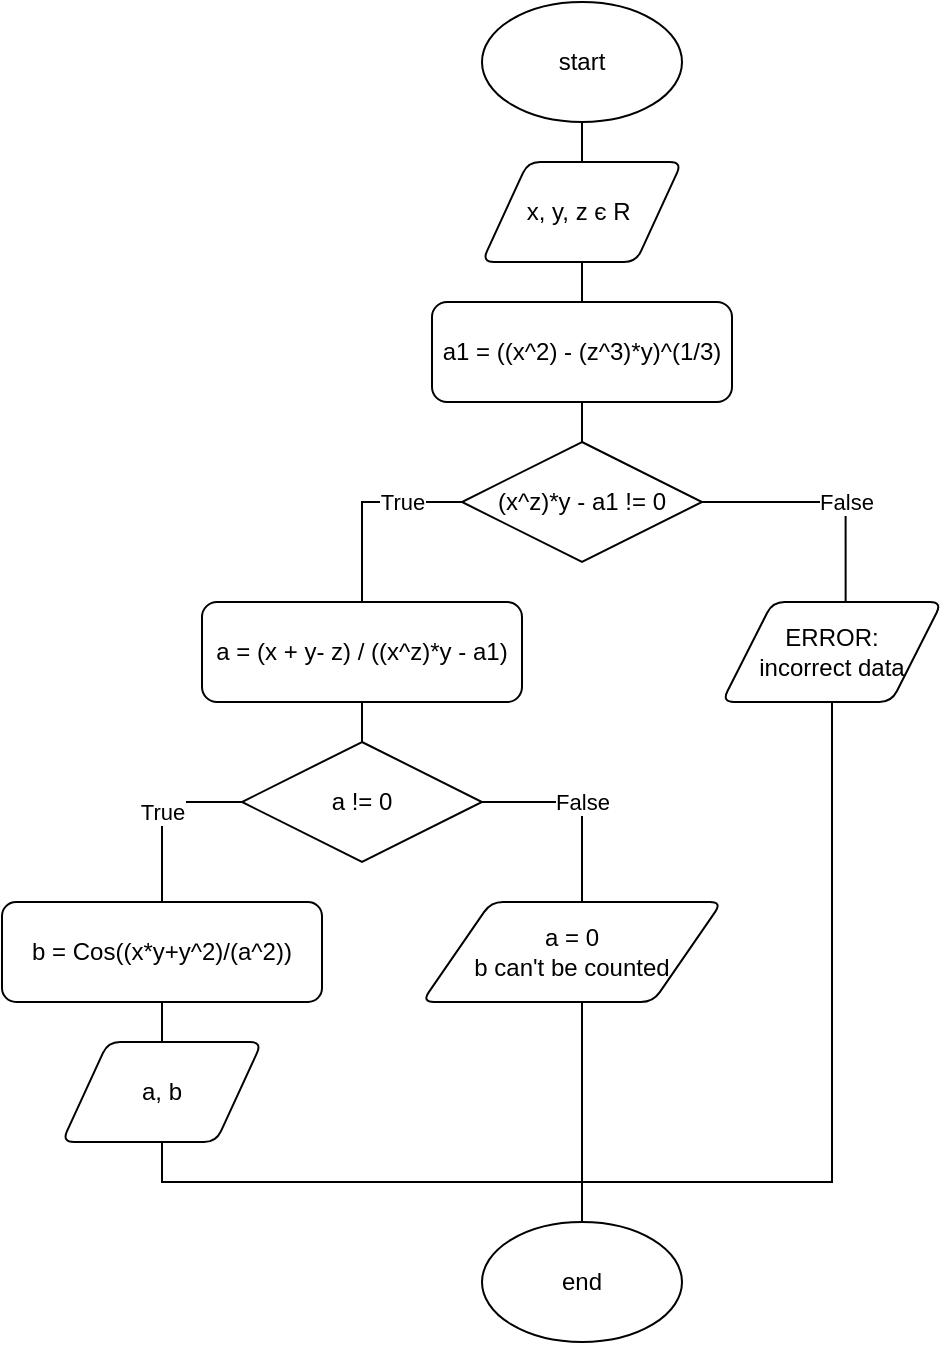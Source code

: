 <mxfile version="15.4.0" type="device" pages="2"><diagram id="tRPR6_1iuFt1HCU2XzXP" name="Task_1"><mxGraphModel dx="865" dy="506" grid="1" gridSize="10" guides="1" tooltips="1" connect="1" arrows="1" fold="1" page="1" pageScale="1" pageWidth="827" pageHeight="1169" math="0" shadow="0"><root><mxCell id="0"/><mxCell id="1" parent="0"/><mxCell id="TVUQ8BlrBVbhfhzsx-xM-4" value="" style="edgeStyle=orthogonalEdgeStyle;rounded=0;orthogonalLoop=1;jettySize=auto;html=1;endArrow=none;endFill=0;" edge="1" parent="1" source="TVUQ8BlrBVbhfhzsx-xM-2"><mxGeometry relative="1" as="geometry"><mxPoint x="390" y="160" as="targetPoint"/></mxGeometry></mxCell><mxCell id="TVUQ8BlrBVbhfhzsx-xM-2" value="start" style="strokeWidth=1;html=1;shape=mxgraph.flowchart.start_1;whiteSpace=wrap;" vertex="1" parent="1"><mxGeometry x="340" y="80" width="100" height="60" as="geometry"/></mxCell><mxCell id="TVUQ8BlrBVbhfhzsx-xM-7" value="" style="edgeStyle=orthogonalEdgeStyle;rounded=0;orthogonalLoop=1;jettySize=auto;html=1;endArrow=none;endFill=0;" edge="1" parent="1" source="TVUQ8BlrBVbhfhzsx-xM-5"><mxGeometry relative="1" as="geometry"><mxPoint x="390" y="230" as="targetPoint"/></mxGeometry></mxCell><mxCell id="TVUQ8BlrBVbhfhzsx-xM-5" value="x, y, z є R&amp;nbsp;" style="shape=parallelogram;html=1;strokeWidth=1;perimeter=parallelogramPerimeter;whiteSpace=wrap;rounded=1;arcSize=12;size=0.23;" vertex="1" parent="1"><mxGeometry x="340" y="160" width="100" height="50" as="geometry"/></mxCell><mxCell id="TVUQ8BlrBVbhfhzsx-xM-22" value="" style="edgeStyle=orthogonalEdgeStyle;rounded=0;orthogonalLoop=1;jettySize=auto;html=1;endArrow=none;endFill=0;" edge="1" parent="1" source="TVUQ8BlrBVbhfhzsx-xM-8" target="TVUQ8BlrBVbhfhzsx-xM-21"><mxGeometry relative="1" as="geometry"><Array as="points"><mxPoint x="270" y="450"/><mxPoint x="270" y="450"/></Array></mxGeometry></mxCell><mxCell id="TVUQ8BlrBVbhfhzsx-xM-8" value="a = (x + y- z) / ((x^z)*y - a1)" style="rounded=1;whiteSpace=wrap;html=1;strokeWidth=1;" vertex="1" parent="1"><mxGeometry x="200" y="380" width="160" height="50" as="geometry"/></mxCell><mxCell id="TVUQ8BlrBVbhfhzsx-xM-13" style="edgeStyle=orthogonalEdgeStyle;rounded=0;orthogonalLoop=1;jettySize=auto;html=1;entryX=0.5;entryY=0;entryDx=0;entryDy=0;endArrow=none;endFill=0;" edge="1" parent="1" source="TVUQ8BlrBVbhfhzsx-xM-10" target="TVUQ8BlrBVbhfhzsx-xM-8"><mxGeometry relative="1" as="geometry"><mxPoint x="205.0" y="390" as="targetPoint"/><Array as="points"><mxPoint x="280" y="330"/><mxPoint x="280" y="380"/></Array></mxGeometry></mxCell><mxCell id="TVUQ8BlrBVbhfhzsx-xM-14" value="True" style="edgeLabel;html=1;align=center;verticalAlign=middle;resizable=0;points=[];" vertex="1" connectable="0" parent="TVUQ8BlrBVbhfhzsx-xM-13"><mxGeometry x="-0.39" relative="1" as="geometry"><mxPoint as="offset"/></mxGeometry></mxCell><mxCell id="TVUQ8BlrBVbhfhzsx-xM-16" value="False" style="edgeStyle=orthogonalEdgeStyle;rounded=0;orthogonalLoop=1;jettySize=auto;html=1;endArrow=none;endFill=0;entryX=0.562;entryY=0.021;entryDx=0;entryDy=0;entryPerimeter=0;" edge="1" parent="1" source="TVUQ8BlrBVbhfhzsx-xM-10" target="TVUQ8BlrBVbhfhzsx-xM-15"><mxGeometry x="0.169" relative="1" as="geometry"><mxPoint x="571" y="389" as="targetPoint"/><Array as="points"><mxPoint x="522" y="330"/></Array><mxPoint as="offset"/></mxGeometry></mxCell><mxCell id="TVUQ8BlrBVbhfhzsx-xM-10" value="&lt;span&gt;(x^z)*y - a1 != 0&lt;/span&gt;" style="strokeWidth=1;html=1;shape=mxgraph.flowchart.decision;whiteSpace=wrap;" vertex="1" parent="1"><mxGeometry x="330" y="300" width="120" height="60" as="geometry"/></mxCell><mxCell id="TVUQ8BlrBVbhfhzsx-xM-33" style="edgeStyle=orthogonalEdgeStyle;rounded=0;orthogonalLoop=1;jettySize=auto;html=1;endArrow=none;endFill=0;" edge="1" parent="1" source="TVUQ8BlrBVbhfhzsx-xM-15"><mxGeometry relative="1" as="geometry"><mxPoint x="390" y="660" as="targetPoint"/><Array as="points"><mxPoint x="515" y="670"/><mxPoint x="390" y="670"/></Array></mxGeometry></mxCell><mxCell id="TVUQ8BlrBVbhfhzsx-xM-15" value="ERROR: &lt;br&gt;incorrect data" style="shape=parallelogram;html=1;strokeWidth=1;perimeter=parallelogramPerimeter;whiteSpace=wrap;rounded=1;arcSize=12;size=0.23;" vertex="1" parent="1"><mxGeometry x="460" y="380" width="110" height="50" as="geometry"/></mxCell><mxCell id="TVUQ8BlrBVbhfhzsx-xM-19" value="" style="edgeStyle=orthogonalEdgeStyle;rounded=0;orthogonalLoop=1;jettySize=auto;html=1;endArrow=none;endFill=0;" edge="1" parent="1" source="TVUQ8BlrBVbhfhzsx-xM-18" target="TVUQ8BlrBVbhfhzsx-xM-10"><mxGeometry relative="1" as="geometry"/></mxCell><mxCell id="TVUQ8BlrBVbhfhzsx-xM-18" value="a1 = ((x^2) - (z^3)*y)^(1/3)" style="rounded=1;whiteSpace=wrap;html=1;strokeWidth=1;" vertex="1" parent="1"><mxGeometry x="315" y="230" width="150" height="50" as="geometry"/></mxCell><mxCell id="TVUQ8BlrBVbhfhzsx-xM-25" value="True" style="edgeStyle=orthogonalEdgeStyle;rounded=0;orthogonalLoop=1;jettySize=auto;html=1;endArrow=none;endFill=0;" edge="1" parent="1" source="TVUQ8BlrBVbhfhzsx-xM-21" target="TVUQ8BlrBVbhfhzsx-xM-24"><mxGeometry relative="1" as="geometry"><Array as="points"><mxPoint x="180" y="480"/></Array></mxGeometry></mxCell><mxCell id="TVUQ8BlrBVbhfhzsx-xM-27" value="False" style="edgeStyle=orthogonalEdgeStyle;rounded=0;orthogonalLoop=1;jettySize=auto;html=1;endArrow=none;endFill=0;" edge="1" parent="1" source="TVUQ8BlrBVbhfhzsx-xM-21"><mxGeometry x="-0.091" relative="1" as="geometry"><mxPoint x="380" y="530" as="targetPoint"/><Array as="points"><mxPoint x="390" y="480"/><mxPoint x="390" y="530"/></Array><mxPoint as="offset"/></mxGeometry></mxCell><mxCell id="TVUQ8BlrBVbhfhzsx-xM-21" value="a != 0" style="strokeWidth=1;html=1;shape=mxgraph.flowchart.decision;whiteSpace=wrap;" vertex="1" parent="1"><mxGeometry x="220" y="450" width="120" height="60" as="geometry"/></mxCell><mxCell id="TVUQ8BlrBVbhfhzsx-xM-29" value="" style="edgeStyle=orthogonalEdgeStyle;rounded=0;orthogonalLoop=1;jettySize=auto;html=1;endArrow=none;endFill=0;" edge="1" parent="1" source="TVUQ8BlrBVbhfhzsx-xM-24" target="TVUQ8BlrBVbhfhzsx-xM-28"><mxGeometry relative="1" as="geometry"/></mxCell><mxCell id="TVUQ8BlrBVbhfhzsx-xM-24" value="b = Cos((x*y+y^2)/(a^2))" style="rounded=1;whiteSpace=wrap;html=1;absoluteArcSize=1;arcSize=14;strokeWidth=1;" vertex="1" parent="1"><mxGeometry x="100" y="530" width="160" height="50" as="geometry"/></mxCell><mxCell id="TVUQ8BlrBVbhfhzsx-xM-32" style="edgeStyle=orthogonalEdgeStyle;rounded=0;orthogonalLoop=1;jettySize=auto;html=1;entryX=0.5;entryY=0;entryDx=0;entryDy=0;entryPerimeter=0;endArrow=none;endFill=0;" edge="1" parent="1" source="TVUQ8BlrBVbhfhzsx-xM-26" target="TVUQ8BlrBVbhfhzsx-xM-30"><mxGeometry relative="1" as="geometry"><Array as="points"><mxPoint x="390" y="610"/><mxPoint x="390" y="610"/></Array></mxGeometry></mxCell><mxCell id="TVUQ8BlrBVbhfhzsx-xM-26" value="a = 0&lt;br&gt;b can't be counted" style="shape=parallelogram;html=1;strokeWidth=1;perimeter=parallelogramPerimeter;whiteSpace=wrap;rounded=1;arcSize=12;size=0.23;" vertex="1" parent="1"><mxGeometry x="310" y="530" width="150" height="50" as="geometry"/></mxCell><mxCell id="TVUQ8BlrBVbhfhzsx-xM-31" style="edgeStyle=orthogonalEdgeStyle;rounded=0;orthogonalLoop=1;jettySize=auto;html=1;entryX=0.5;entryY=0;entryDx=0;entryDy=0;entryPerimeter=0;endArrow=none;endFill=0;" edge="1" parent="1" source="TVUQ8BlrBVbhfhzsx-xM-28" target="TVUQ8BlrBVbhfhzsx-xM-30"><mxGeometry relative="1" as="geometry"><Array as="points"><mxPoint x="180" y="670"/><mxPoint x="390" y="670"/></Array></mxGeometry></mxCell><mxCell id="TVUQ8BlrBVbhfhzsx-xM-28" value="a, b" style="shape=parallelogram;html=1;strokeWidth=1;perimeter=parallelogramPerimeter;whiteSpace=wrap;rounded=1;arcSize=12;size=0.23;" vertex="1" parent="1"><mxGeometry x="130" y="600" width="100" height="50" as="geometry"/></mxCell><mxCell id="TVUQ8BlrBVbhfhzsx-xM-30" value="end" style="strokeWidth=1;html=1;shape=mxgraph.flowchart.start_1;whiteSpace=wrap;" vertex="1" parent="1"><mxGeometry x="340" y="690" width="100" height="60" as="geometry"/></mxCell></root></mxGraphModel></diagram><diagram id="8vSGeJVEX7FxW0frd6Xh" name="Task_2"><mxGraphModel dx="3245" dy="4522" grid="1" gridSize="10" guides="1" tooltips="1" connect="1" arrows="1" fold="1" page="1" pageScale="1" pageWidth="1169" pageHeight="1654" math="0" shadow="0"><root><mxCell id="As9JCraYQ4_jkBrV7D9z-0"/><mxCell id="As9JCraYQ4_jkBrV7D9z-1" parent="As9JCraYQ4_jkBrV7D9z-0"/><mxCell id="jF2KyjL2wbzvomHPAP2l-2" value="" style="edgeStyle=orthogonalEdgeStyle;rounded=0;orthogonalLoop=1;jettySize=auto;html=1;endArrow=none;endFill=0;" edge="1" parent="As9JCraYQ4_jkBrV7D9z-1" source="jF2KyjL2wbzvomHPAP2l-0" target="jF2KyjL2wbzvomHPAP2l-1"><mxGeometry relative="1" as="geometry"/></mxCell><mxCell id="jF2KyjL2wbzvomHPAP2l-0" value="start" style="strokeWidth=1;html=1;shape=mxgraph.flowchart.start_1;whiteSpace=wrap;" vertex="1" parent="As9JCraYQ4_jkBrV7D9z-1"><mxGeometry x="985" y="-3280" width="90" height="50" as="geometry"/></mxCell><mxCell id="jF2KyjL2wbzvomHPAP2l-5" value="" style="edgeStyle=orthogonalEdgeStyle;rounded=0;orthogonalLoop=1;jettySize=auto;html=1;endArrow=none;endFill=0;" edge="1" parent="As9JCraYQ4_jkBrV7D9z-1" source="jF2KyjL2wbzvomHPAP2l-1"><mxGeometry relative="1" as="geometry"><mxPoint x="1030" y="-3140" as="targetPoint"/></mxGeometry></mxCell><mxCell id="jF2KyjL2wbzvomHPAP2l-1" value="d1, d2, &lt;br&gt;m1, m2, &lt;br&gt;y1, y2 є N&amp;nbsp;" style="shape=parallelogram;html=1;strokeWidth=1;perimeter=parallelogramPerimeter;whiteSpace=wrap;rounded=1;arcSize=12;size=0.23;" vertex="1" parent="As9JCraYQ4_jkBrV7D9z-1"><mxGeometry x="965" y="-3210" width="130" height="50" as="geometry"/></mxCell><mxCell id="jF2KyjL2wbzvomHPAP2l-7" value="" style="edgeStyle=orthogonalEdgeStyle;rounded=0;orthogonalLoop=1;jettySize=auto;html=1;endArrow=none;endFill=0;" edge="1" parent="As9JCraYQ4_jkBrV7D9z-1" target="jF2KyjL2wbzvomHPAP2l-6"><mxGeometry relative="1" as="geometry"><mxPoint x="1030" y="-3070" as="sourcePoint"/></mxGeometry></mxCell><mxCell id="jF2KyjL2wbzvomHPAP2l-4" value="&lt;span style=&quot;white-space: pre&quot;&gt;&#9;&lt;/span&gt;month[12] = {31, 28, 31, 30, 31, &lt;br&gt;30, 31, 31, 30, 31, 30, 31};" style="shape=parallelogram;html=1;strokeWidth=1;perimeter=parallelogramPerimeter;whiteSpace=wrap;rounded=1;arcSize=12;size=0.23;" vertex="1" parent="As9JCraYQ4_jkBrV7D9z-1"><mxGeometry x="910" y="-3140" width="240" height="70" as="geometry"/></mxCell><mxCell id="jF2KyjL2wbzvomHPAP2l-12" style="edgeStyle=orthogonalEdgeStyle;rounded=0;orthogonalLoop=1;jettySize=auto;html=1;entryX=0.5;entryY=0;entryDx=0;entryDy=0;entryPerimeter=0;endArrow=none;endFill=0;" edge="1" parent="As9JCraYQ4_jkBrV7D9z-1" source="jF2KyjL2wbzvomHPAP2l-6" target="jF2KyjL2wbzvomHPAP2l-8"><mxGeometry relative="1" as="geometry"><Array as="points"><mxPoint x="920" y="-3020"/><mxPoint x="920" y="-2990"/></Array></mxGeometry></mxCell><mxCell id="jF2KyjL2wbzvomHPAP2l-13" value="True" style="edgeLabel;html=1;align=center;verticalAlign=middle;resizable=0;points=[];" vertex="1" connectable="0" parent="jF2KyjL2wbzvomHPAP2l-12"><mxGeometry x="0.257" relative="1" as="geometry"><mxPoint y="-8" as="offset"/></mxGeometry></mxCell><mxCell id="jF2KyjL2wbzvomHPAP2l-6" value="m1 &amp;lt;= month.Length" style="strokeWidth=1;html=1;shape=mxgraph.flowchart.decision;whiteSpace=wrap;" vertex="1" parent="As9JCraYQ4_jkBrV7D9z-1"><mxGeometry x="951.25" y="-3050" width="157.5" height="60" as="geometry"/></mxCell><mxCell id="jF2KyjL2wbzvomHPAP2l-17" value="True" style="edgeStyle=orthogonalEdgeStyle;rounded=0;orthogonalLoop=1;jettySize=auto;html=1;entryX=0.5;entryY=0;entryDx=0;entryDy=0;entryPerimeter=0;endArrow=none;endFill=0;exitX=0;exitY=0.5;exitDx=0;exitDy=0;exitPerimeter=0;" edge="1" parent="As9JCraYQ4_jkBrV7D9z-1" source="jF2KyjL2wbzvomHPAP2l-8" target="jF2KyjL2wbzvomHPAP2l-14"><mxGeometry relative="1" as="geometry"><Array as="points"><mxPoint x="806" y="-2960"/></Array></mxGeometry></mxCell><mxCell id="jF2KyjL2wbzvomHPAP2l-8" value="m2 &amp;lt;= month.Length" style="strokeWidth=1;html=1;shape=mxgraph.flowchart.decision;whiteSpace=wrap;" vertex="1" parent="As9JCraYQ4_jkBrV7D9z-1"><mxGeometry x="840" y="-2990" width="157.5" height="60" as="geometry"/></mxCell><mxCell id="jF2KyjL2wbzvomHPAP2l-19" value="True" style="edgeStyle=orthogonalEdgeStyle;rounded=0;orthogonalLoop=1;jettySize=auto;html=1;entryX=0.5;entryY=0;entryDx=0;entryDy=0;entryPerimeter=0;endArrow=none;endFill=0;exitX=0;exitY=0.5;exitDx=0;exitDy=0;exitPerimeter=0;" edge="1" parent="As9JCraYQ4_jkBrV7D9z-1" source="jF2KyjL2wbzvomHPAP2l-14" target="jF2KyjL2wbzvomHPAP2l-18"><mxGeometry relative="1" as="geometry"><mxPoint x="720" y="-2900" as="sourcePoint"/><Array as="points"><mxPoint x="689" y="-2900"/></Array></mxGeometry></mxCell><mxCell id="jF2KyjL2wbzvomHPAP2l-14" value="d1 &amp;lt;= month[m1]" style="strokeWidth=1;html=1;shape=mxgraph.flowchart.decision;whiteSpace=wrap;" vertex="1" parent="As9JCraYQ4_jkBrV7D9z-1"><mxGeometry x="727.5" y="-2930" width="157.5" height="60" as="geometry"/></mxCell><mxCell id="jF2KyjL2wbzvomHPAP2l-21" value="True" style="edgeStyle=orthogonalEdgeStyle;rounded=0;orthogonalLoop=1;jettySize=auto;html=1;entryX=0.5;entryY=0;entryDx=0;entryDy=0;entryPerimeter=0;endArrow=none;endFill=0;" edge="1" parent="As9JCraYQ4_jkBrV7D9z-1" source="jF2KyjL2wbzvomHPAP2l-18" target="jF2KyjL2wbzvomHPAP2l-20"><mxGeometry x="0.261" relative="1" as="geometry"><Array as="points"><mxPoint x="569" y="-2840"/></Array><mxPoint as="offset"/></mxGeometry></mxCell><mxCell id="jF2KyjL2wbzvomHPAP2l-18" value="&lt;span&gt;d2 &amp;lt;= month[m2]&lt;/span&gt;" style="strokeWidth=1;html=1;shape=mxgraph.flowchart.decision;whiteSpace=wrap;" vertex="1" parent="As9JCraYQ4_jkBrV7D9z-1"><mxGeometry x="610" y="-2870" width="157.5" height="60" as="geometry"/></mxCell><mxCell id="jF2KyjL2wbzvomHPAP2l-24" value="True" style="edgeStyle=orthogonalEdgeStyle;rounded=0;orthogonalLoop=1;jettySize=auto;html=1;entryX=0.5;entryY=0;entryDx=0;entryDy=0;endArrow=none;endFill=0;" edge="1" parent="As9JCraYQ4_jkBrV7D9z-1" source="jF2KyjL2wbzvomHPAP2l-20"><mxGeometry relative="1" as="geometry"><mxPoint x="450" y="-2750" as="targetPoint"/><Array as="points"><mxPoint x="450" y="-2780"/></Array></mxGeometry></mxCell><mxCell id="jF2KyjL2wbzvomHPAP2l-196" value="False" style="edgeStyle=orthogonalEdgeStyle;rounded=0;orthogonalLoop=1;jettySize=auto;html=1;entryX=0;entryY=0.5;entryDx=0;entryDy=0;endArrow=none;endFill=0;" edge="1" parent="As9JCraYQ4_jkBrV7D9z-1" source="jF2KyjL2wbzvomHPAP2l-20" target="jF2KyjL2wbzvomHPAP2l-195"><mxGeometry relative="1" as="geometry"/></mxCell><mxCell id="jF2KyjL2wbzvomHPAP2l-20" value="y1 &amp;lt;= y2" style="strokeWidth=1;html=1;shape=mxgraph.flowchart.decision;whiteSpace=wrap;" vertex="1" parent="As9JCraYQ4_jkBrV7D9z-1"><mxGeometry x="490" y="-2810" width="157.5" height="60" as="geometry"/></mxCell><mxCell id="jF2KyjL2wbzvomHPAP2l-27" value="" style="edgeStyle=orthogonalEdgeStyle;rounded=0;orthogonalLoop=1;jettySize=auto;html=1;endArrow=none;endFill=0;" edge="1" parent="As9JCraYQ4_jkBrV7D9z-1" source="jF2KyjL2wbzvomHPAP2l-25" target="jF2KyjL2wbzvomHPAP2l-26"><mxGeometry relative="1" as="geometry"/></mxCell><mxCell id="jF2KyjL2wbzvomHPAP2l-25" value="leapyear1,&lt;br&gt;leapyear2 є boolean" style="shape=parallelogram;html=1;strokeWidth=1;perimeter=parallelogramPerimeter;whiteSpace=wrap;rounded=1;arcSize=12;size=0.23;" vertex="1" parent="As9JCraYQ4_jkBrV7D9z-1"><mxGeometry x="400" y="-2750" width="100" height="50" as="geometry"/></mxCell><mxCell id="jF2KyjL2wbzvomHPAP2l-29" value="True" style="edgeStyle=orthogonalEdgeStyle;rounded=0;orthogonalLoop=1;jettySize=auto;html=1;entryX=0.5;entryY=0;entryDx=0;entryDy=0;entryPerimeter=0;endArrow=none;endFill=0;" edge="1" parent="As9JCraYQ4_jkBrV7D9z-1" source="jF2KyjL2wbzvomHPAP2l-26" target="jF2KyjL2wbzvomHPAP2l-28"><mxGeometry x="0.288" relative="1" as="geometry"><Array as="points"><mxPoint x="321" y="-2650"/></Array><mxPoint as="offset"/></mxGeometry></mxCell><mxCell id="jF2KyjL2wbzvomHPAP2l-31" value="False" style="edgeStyle=orthogonalEdgeStyle;rounded=0;orthogonalLoop=1;jettySize=auto;html=1;entryX=0.5;entryY=0;entryDx=0;entryDy=0;entryPerimeter=0;endArrow=none;endFill=0;" edge="1" parent="As9JCraYQ4_jkBrV7D9z-1" source="jF2KyjL2wbzvomHPAP2l-26" target="jF2KyjL2wbzvomHPAP2l-30"><mxGeometry x="-0.063" relative="1" as="geometry"><Array as="points"><mxPoint x="589" y="-2650"/></Array><mxPoint as="offset"/></mxGeometry></mxCell><mxCell id="jF2KyjL2wbzvomHPAP2l-26" value="y1 % 4 == 0" style="strokeWidth=1;html=1;shape=mxgraph.flowchart.decision;whiteSpace=wrap;" vertex="1" parent="As9JCraYQ4_jkBrV7D9z-1"><mxGeometry x="375.63" y="-2680" width="148.75" height="60" as="geometry"/></mxCell><mxCell id="jF2KyjL2wbzvomHPAP2l-34" value="False" style="edgeStyle=orthogonalEdgeStyle;rounded=0;orthogonalLoop=1;jettySize=auto;html=1;endArrow=none;endFill=0;" edge="1" parent="As9JCraYQ4_jkBrV7D9z-1" source="jF2KyjL2wbzvomHPAP2l-28"><mxGeometry x="-0.196" relative="1" as="geometry"><mxPoint x="589" y="-2600" as="targetPoint"/><Array as="points"><mxPoint x="589" y="-2590"/></Array><mxPoint as="offset"/></mxGeometry></mxCell><mxCell id="jF2KyjL2wbzvomHPAP2l-38" value="True" style="edgeStyle=orthogonalEdgeStyle;rounded=0;orthogonalLoop=1;jettySize=auto;html=1;entryX=0.5;entryY=0;entryDx=0;entryDy=0;endArrow=none;endFill=0;" edge="1" parent="As9JCraYQ4_jkBrV7D9z-1" source="jF2KyjL2wbzvomHPAP2l-28"><mxGeometry x="-0.29" relative="1" as="geometry"><mxPoint x="210" y="-2531" as="targetPoint"/><Array as="points"><mxPoint x="210" y="-2590"/></Array><mxPoint as="offset"/></mxGeometry></mxCell><mxCell id="jF2KyjL2wbzvomHPAP2l-28" value="y1 % 100 != 0" style="strokeWidth=1;html=1;shape=mxgraph.flowchart.decision;whiteSpace=wrap;" vertex="1" parent="As9JCraYQ4_jkBrV7D9z-1"><mxGeometry x="242.5" y="-2620" width="157.5" height="60" as="geometry"/></mxCell><mxCell id="jF2KyjL2wbzvomHPAP2l-57" value="True" style="edgeStyle=orthogonalEdgeStyle;rounded=0;orthogonalLoop=1;jettySize=auto;html=1;entryX=0.604;entryY=0.004;entryDx=0;entryDy=0;entryPerimeter=0;endArrow=none;endFill=0;" edge="1" parent="As9JCraYQ4_jkBrV7D9z-1" source="jF2KyjL2wbzvomHPAP2l-30"><mxGeometry relative="1" as="geometry"><mxPoint x="712.48" y="-2530.8" as="targetPoint"/><Array as="points"><mxPoint x="701" y="-2551"/></Array></mxGeometry></mxCell><mxCell id="jF2KyjL2wbzvomHPAP2l-59" value="False" style="edgeStyle=orthogonalEdgeStyle;rounded=0;orthogonalLoop=1;jettySize=auto;html=1;entryX=0.5;entryY=0;entryDx=0;entryDy=0;endArrow=none;endFill=0;" edge="1" parent="As9JCraYQ4_jkBrV7D9z-1" source="jF2KyjL2wbzvomHPAP2l-30" target="jF2KyjL2wbzvomHPAP2l-85"><mxGeometry x="0.5" relative="1" as="geometry"><mxPoint x="455" y="-2531" as="targetPoint"/><Array as="points"><mxPoint x="450" y="-2551"/></Array><mxPoint as="offset"/></mxGeometry></mxCell><mxCell id="jF2KyjL2wbzvomHPAP2l-30" value="y1 % 400 == 0" style="strokeWidth=1;html=1;shape=mxgraph.flowchart.decision;whiteSpace=wrap;" vertex="1" parent="As9JCraYQ4_jkBrV7D9z-1"><mxGeometry x="510" y="-2580" width="157.5" height="60" as="geometry"/></mxCell><mxCell id="jF2KyjL2wbzvomHPAP2l-41" style="edgeStyle=orthogonalEdgeStyle;rounded=0;orthogonalLoop=1;jettySize=auto;html=1;endArrow=none;endFill=0;" edge="1" parent="As9JCraYQ4_jkBrV7D9z-1"><mxGeometry relative="1" as="geometry"><mxPoint x="450" y="-2460" as="targetPoint"/><mxPoint x="450" y="-2510" as="sourcePoint"/></mxGeometry></mxCell><mxCell id="jF2KyjL2wbzvomHPAP2l-42" style="edgeStyle=orthogonalEdgeStyle;rounded=0;orthogonalLoop=1;jettySize=auto;html=1;endArrow=none;endFill=0;" edge="1" parent="As9JCraYQ4_jkBrV7D9z-1"><mxGeometry relative="1" as="geometry"><mxPoint x="450" y="-2470" as="targetPoint"/><mxPoint x="700" y="-2481" as="sourcePoint"/><Array as="points"><mxPoint x="700" y="-2470"/></Array></mxGeometry></mxCell><mxCell id="jF2KyjL2wbzvomHPAP2l-40" style="edgeStyle=orthogonalEdgeStyle;rounded=0;orthogonalLoop=1;jettySize=auto;html=1;endArrow=none;endFill=0;" edge="1" parent="As9JCraYQ4_jkBrV7D9z-1"><mxGeometry relative="1" as="geometry"><mxPoint x="450" y="-2460" as="targetPoint"/><mxPoint x="210" y="-2481" as="sourcePoint"/><Array as="points"><mxPoint x="210" y="-2470"/><mxPoint x="450" y="-2470"/></Array></mxGeometry></mxCell><mxCell id="jF2KyjL2wbzvomHPAP2l-44" value="" style="edgeStyle=orthogonalEdgeStyle;rounded=0;orthogonalLoop=1;jettySize=auto;html=1;endArrow=none;endFill=0;" edge="1" parent="As9JCraYQ4_jkBrV7D9z-1"><mxGeometry relative="1" as="geometry"><mxPoint x="450.059" y="-2490" as="sourcePoint"/><mxPoint x="450" y="-2470" as="targetPoint"/></mxGeometry></mxCell><mxCell id="jF2KyjL2wbzvomHPAP2l-78" value="" style="edgeStyle=orthogonalEdgeStyle;rounded=0;orthogonalLoop=1;jettySize=auto;html=1;endArrow=none;endFill=0;" edge="1" parent="As9JCraYQ4_jkBrV7D9z-1" source="jF2KyjL2wbzvomHPAP2l-76" target="jF2KyjL2wbzvomHPAP2l-77"><mxGeometry relative="1" as="geometry"/></mxCell><mxCell id="jF2KyjL2wbzvomHPAP2l-101" value="" style="edgeStyle=orthogonalEdgeStyle;rounded=0;orthogonalLoop=1;jettySize=auto;html=1;endArrow=none;endFill=0;" edge="1" parent="As9JCraYQ4_jkBrV7D9z-1" source="jF2KyjL2wbzvomHPAP2l-76" target="jF2KyjL2wbzvomHPAP2l-99"><mxGeometry relative="1" as="geometry"/></mxCell><mxCell id="jF2KyjL2wbzvomHPAP2l-76" value="summ1 = 0,&lt;br&gt;summ2 = 0&amp;nbsp;" style="shape=parallelogram;html=1;strokeWidth=1;perimeter=parallelogramPerimeter;whiteSpace=wrap;rounded=1;arcSize=12;size=0.23;" vertex="1" parent="As9JCraYQ4_jkBrV7D9z-1"><mxGeometry x="390" y="-2230" width="120" height="50" as="geometry"/></mxCell><mxCell id="jF2KyjL2wbzvomHPAP2l-81" value="" style="edgeStyle=orthogonalEdgeStyle;rounded=0;orthogonalLoop=1;jettySize=auto;html=1;endArrow=none;endFill=0;" edge="1" parent="As9JCraYQ4_jkBrV7D9z-1" source="jF2KyjL2wbzvomHPAP2l-77" target="jF2KyjL2wbzvomHPAP2l-80"><mxGeometry relative="1" as="geometry"/></mxCell><mxCell id="jF2KyjL2wbzvomHPAP2l-112" style="edgeStyle=orthogonalEdgeStyle;rounded=0;orthogonalLoop=1;jettySize=auto;html=1;endArrow=none;endFill=0;entryX=0.5;entryY=0;entryDx=0;entryDy=0;" edge="1" parent="As9JCraYQ4_jkBrV7D9z-1" source="jF2KyjL2wbzvomHPAP2l-77"><mxGeometry relative="1" as="geometry"><mxPoint x="450.01" y="-1890" as="targetPoint"/><Array as="points"><mxPoint x="640" y="-2140"/><mxPoint x="640" y="-1910"/><mxPoint x="450" y="-1910"/></Array></mxGeometry></mxCell><mxCell id="jF2KyjL2wbzvomHPAP2l-116" value="False" style="edgeLabel;html=1;align=center;verticalAlign=middle;resizable=0;points=[];" vertex="1" connectable="0" parent="jF2KyjL2wbzvomHPAP2l-112"><mxGeometry x="-0.686" y="4" relative="1" as="geometry"><mxPoint y="4" as="offset"/></mxGeometry></mxCell><mxCell id="jF2KyjL2wbzvomHPAP2l-77" value="i = m1 - 1; i &amp;lt; 12; i++" style="shape=hexagon;perimeter=hexagonPerimeter2;whiteSpace=wrap;html=1;fixedSize=1;strokeWidth=1;" vertex="1" parent="As9JCraYQ4_jkBrV7D9z-1"><mxGeometry x="350" y="-2160" width="200" height="40" as="geometry"/></mxCell><mxCell id="jF2KyjL2wbzvomHPAP2l-102" value="True" style="edgeStyle=orthogonalEdgeStyle;rounded=0;orthogonalLoop=1;jettySize=auto;html=1;entryX=0.5;entryY=0;entryDx=0;entryDy=0;endArrow=none;endFill=0;" edge="1" parent="As9JCraYQ4_jkBrV7D9z-1" source="jF2KyjL2wbzvomHPAP2l-80" target="jF2KyjL2wbzvomHPAP2l-82"><mxGeometry relative="1" as="geometry"><Array as="points"><mxPoint x="332" y="-2070"/></Array></mxGeometry></mxCell><mxCell id="jF2KyjL2wbzvomHPAP2l-104" value="False" style="edgeStyle=orthogonalEdgeStyle;rounded=0;orthogonalLoop=1;jettySize=auto;html=1;endArrow=none;endFill=0;" edge="1" parent="As9JCraYQ4_jkBrV7D9z-1" source="jF2KyjL2wbzvomHPAP2l-80" target="jF2KyjL2wbzvomHPAP2l-103"><mxGeometry relative="1" as="geometry"><Array as="points"><mxPoint x="569" y="-2070"/></Array></mxGeometry></mxCell><mxCell id="jF2KyjL2wbzvomHPAP2l-80" value="leapyear1 == true" style="strokeWidth=1;html=1;shape=mxgraph.flowchart.decision;whiteSpace=wrap;" vertex="1" parent="As9JCraYQ4_jkBrV7D9z-1"><mxGeometry x="371.25" y="-2100" width="157.5" height="60" as="geometry"/></mxCell><mxCell id="jF2KyjL2wbzvomHPAP2l-106" style="edgeStyle=orthogonalEdgeStyle;rounded=0;orthogonalLoop=1;jettySize=auto;html=1;endArrow=none;endFill=0;" edge="1" parent="As9JCraYQ4_jkBrV7D9z-1" source="jF2KyjL2wbzvomHPAP2l-82" target="jF2KyjL2wbzvomHPAP2l-105"><mxGeometry relative="1" as="geometry"><Array as="points"><mxPoint x="332" y="-1990"/><mxPoint x="450" y="-1990"/></Array></mxGeometry></mxCell><mxCell id="jF2KyjL2wbzvomHPAP2l-82" value="month[1] = 29;" style="rounded=1;whiteSpace=wrap;html=1;absoluteArcSize=1;arcSize=14;strokeWidth=1;" vertex="1" parent="As9JCraYQ4_jkBrV7D9z-1"><mxGeometry x="280" y="-2040" width="104.37" height="30" as="geometry"/></mxCell><mxCell id="jF2KyjL2wbzvomHPAP2l-83" value="leapyear1 = true" style="rounded=1;whiteSpace=wrap;html=1;absoluteArcSize=1;arcSize=14;strokeWidth=1;" vertex="1" parent="As9JCraYQ4_jkBrV7D9z-1"><mxGeometry x="160" y="-2531" width="100" height="51" as="geometry"/></mxCell><mxCell id="jF2KyjL2wbzvomHPAP2l-84" value="leapyear1 = true" style="rounded=1;whiteSpace=wrap;html=1;absoluteArcSize=1;arcSize=14;strokeWidth=1;" vertex="1" parent="As9JCraYQ4_jkBrV7D9z-1"><mxGeometry x="650" y="-2532" width="100" height="51" as="geometry"/></mxCell><mxCell id="jF2KyjL2wbzvomHPAP2l-85" value="leapyear1 = false" style="rounded=1;whiteSpace=wrap;html=1;absoluteArcSize=1;arcSize=14;strokeWidth=1;" vertex="1" parent="As9JCraYQ4_jkBrV7D9z-1"><mxGeometry x="400" y="-2531" width="100" height="51" as="geometry"/></mxCell><mxCell id="jF2KyjL2wbzvomHPAP2l-86" value="True" style="edgeStyle=orthogonalEdgeStyle;rounded=0;orthogonalLoop=1;jettySize=auto;html=1;entryX=0.5;entryY=0;entryDx=0;entryDy=0;entryPerimeter=0;endArrow=none;endFill=0;" edge="1" source="jF2KyjL2wbzvomHPAP2l-88" target="jF2KyjL2wbzvomHPAP2l-91" parent="As9JCraYQ4_jkBrV7D9z-1"><mxGeometry x="0.288" relative="1" as="geometry"><Array as="points"><mxPoint x="321" y="-2430"/></Array><mxPoint as="offset"/></mxGeometry></mxCell><mxCell id="jF2KyjL2wbzvomHPAP2l-87" value="False" style="edgeStyle=orthogonalEdgeStyle;rounded=0;orthogonalLoop=1;jettySize=auto;html=1;entryX=0.5;entryY=0;entryDx=0;entryDy=0;entryPerimeter=0;endArrow=none;endFill=0;" edge="1" source="jF2KyjL2wbzvomHPAP2l-88" target="jF2KyjL2wbzvomHPAP2l-94" parent="As9JCraYQ4_jkBrV7D9z-1"><mxGeometry x="-0.063" relative="1" as="geometry"><Array as="points"><mxPoint x="589" y="-2430"/></Array><mxPoint as="offset"/></mxGeometry></mxCell><mxCell id="jF2KyjL2wbzvomHPAP2l-88" value="y1 % 4 == 0" style="strokeWidth=1;html=1;shape=mxgraph.flowchart.decision;whiteSpace=wrap;" vertex="1" parent="As9JCraYQ4_jkBrV7D9z-1"><mxGeometry x="375.63" y="-2460" width="148.75" height="60" as="geometry"/></mxCell><mxCell id="jF2KyjL2wbzvomHPAP2l-89" value="False" style="edgeStyle=orthogonalEdgeStyle;rounded=0;orthogonalLoop=1;jettySize=auto;html=1;endArrow=none;endFill=0;" edge="1" source="jF2KyjL2wbzvomHPAP2l-91" parent="As9JCraYQ4_jkBrV7D9z-1"><mxGeometry x="-0.196" relative="1" as="geometry"><mxPoint x="589" y="-2380" as="targetPoint"/><Array as="points"><mxPoint x="589" y="-2370"/></Array><mxPoint as="offset"/></mxGeometry></mxCell><mxCell id="jF2KyjL2wbzvomHPAP2l-90" value="True" style="edgeStyle=orthogonalEdgeStyle;rounded=0;orthogonalLoop=1;jettySize=auto;html=1;entryX=0.5;entryY=0;entryDx=0;entryDy=0;endArrow=none;endFill=0;" edge="1" source="jF2KyjL2wbzvomHPAP2l-91" parent="As9JCraYQ4_jkBrV7D9z-1"><mxGeometry x="-0.29" relative="1" as="geometry"><mxPoint x="210" y="-2311" as="targetPoint"/><Array as="points"><mxPoint x="210" y="-2370"/></Array><mxPoint as="offset"/></mxGeometry></mxCell><mxCell id="jF2KyjL2wbzvomHPAP2l-91" value="y1 % 100 != 0" style="strokeWidth=1;html=1;shape=mxgraph.flowchart.decision;whiteSpace=wrap;" vertex="1" parent="As9JCraYQ4_jkBrV7D9z-1"><mxGeometry x="242.5" y="-2400" width="157.5" height="60" as="geometry"/></mxCell><mxCell id="jF2KyjL2wbzvomHPAP2l-92" value="True" style="edgeStyle=orthogonalEdgeStyle;rounded=0;orthogonalLoop=1;jettySize=auto;html=1;entryX=0.604;entryY=0.004;entryDx=0;entryDy=0;entryPerimeter=0;endArrow=none;endFill=0;" edge="1" source="jF2KyjL2wbzvomHPAP2l-94" parent="As9JCraYQ4_jkBrV7D9z-1"><mxGeometry relative="1" as="geometry"><mxPoint x="712.48" y="-2310.8" as="targetPoint"/><Array as="points"><mxPoint x="701" y="-2331"/></Array></mxGeometry></mxCell><mxCell id="jF2KyjL2wbzvomHPAP2l-93" value="False" style="edgeStyle=orthogonalEdgeStyle;rounded=0;orthogonalLoop=1;jettySize=auto;html=1;entryX=0.5;entryY=0;entryDx=0;entryDy=0;endArrow=none;endFill=0;" edge="1" source="jF2KyjL2wbzvomHPAP2l-94" target="jF2KyjL2wbzvomHPAP2l-99" parent="As9JCraYQ4_jkBrV7D9z-1"><mxGeometry x="0.5" relative="1" as="geometry"><mxPoint x="455" y="-2311" as="targetPoint"/><Array as="points"><mxPoint x="450" y="-2331"/></Array><mxPoint as="offset"/></mxGeometry></mxCell><mxCell id="jF2KyjL2wbzvomHPAP2l-94" value="y1 % 400 == 0" style="strokeWidth=1;html=1;shape=mxgraph.flowchart.decision;whiteSpace=wrap;" vertex="1" parent="As9JCraYQ4_jkBrV7D9z-1"><mxGeometry x="510" y="-2360" width="157.5" height="60" as="geometry"/></mxCell><mxCell id="jF2KyjL2wbzvomHPAP2l-95" style="edgeStyle=orthogonalEdgeStyle;rounded=0;orthogonalLoop=1;jettySize=auto;html=1;endArrow=none;endFill=0;" edge="1" parent="As9JCraYQ4_jkBrV7D9z-1"><mxGeometry relative="1" as="geometry"><mxPoint x="450" y="-2250" as="targetPoint"/><mxPoint x="700" y="-2261" as="sourcePoint"/><Array as="points"><mxPoint x="700" y="-2250"/></Array></mxGeometry></mxCell><mxCell id="jF2KyjL2wbzvomHPAP2l-96" value="" style="edgeStyle=orthogonalEdgeStyle;rounded=0;orthogonalLoop=1;jettySize=auto;html=1;endArrow=none;endFill=0;" edge="1" parent="As9JCraYQ4_jkBrV7D9z-1"><mxGeometry relative="1" as="geometry"><mxPoint x="450.059" y="-2270" as="sourcePoint"/><mxPoint x="450" y="-2250" as="targetPoint"/></mxGeometry></mxCell><mxCell id="jF2KyjL2wbzvomHPAP2l-100" style="edgeStyle=orthogonalEdgeStyle;rounded=0;orthogonalLoop=1;jettySize=auto;html=1;endArrow=none;endFill=0;entryX=0.5;entryY=0;entryDx=0;entryDy=0;" edge="1" parent="As9JCraYQ4_jkBrV7D9z-1" source="jF2KyjL2wbzvomHPAP2l-97" target="jF2KyjL2wbzvomHPAP2l-76"><mxGeometry relative="1" as="geometry"><mxPoint x="450" y="-2240" as="targetPoint"/><Array as="points"><mxPoint x="210" y="-2250"/><mxPoint x="450" y="-2250"/></Array></mxGeometry></mxCell><mxCell id="jF2KyjL2wbzvomHPAP2l-97" value="leapyear1 = true" style="rounded=1;whiteSpace=wrap;html=1;absoluteArcSize=1;arcSize=14;strokeWidth=1;" vertex="1" parent="As9JCraYQ4_jkBrV7D9z-1"><mxGeometry x="160" y="-2311" width="100" height="51" as="geometry"/></mxCell><mxCell id="jF2KyjL2wbzvomHPAP2l-98" value="leapyear1 = true" style="rounded=1;whiteSpace=wrap;html=1;absoluteArcSize=1;arcSize=14;strokeWidth=1;" vertex="1" parent="As9JCraYQ4_jkBrV7D9z-1"><mxGeometry x="650" y="-2312" width="100" height="51" as="geometry"/></mxCell><mxCell id="jF2KyjL2wbzvomHPAP2l-99" value="leapyear1 = false" style="rounded=1;whiteSpace=wrap;html=1;absoluteArcSize=1;arcSize=14;strokeWidth=1;" vertex="1" parent="As9JCraYQ4_jkBrV7D9z-1"><mxGeometry x="400" y="-2311" width="100" height="51" as="geometry"/></mxCell><mxCell id="jF2KyjL2wbzvomHPAP2l-107" style="edgeStyle=orthogonalEdgeStyle;rounded=0;orthogonalLoop=1;jettySize=auto;html=1;endArrow=none;endFill=0;" edge="1" parent="As9JCraYQ4_jkBrV7D9z-1" source="jF2KyjL2wbzvomHPAP2l-103"><mxGeometry relative="1" as="geometry"><mxPoint x="450" y="-1980" as="targetPoint"/><Array as="points"><mxPoint x="569" y="-1990"/><mxPoint x="450" y="-1990"/></Array></mxGeometry></mxCell><mxCell id="jF2KyjL2wbzvomHPAP2l-103" value="month[1] = 28;" style="rounded=1;whiteSpace=wrap;html=1;absoluteArcSize=1;arcSize=14;strokeWidth=1;" vertex="1" parent="As9JCraYQ4_jkBrV7D9z-1"><mxGeometry x="516.57" y="-2040" width="104.37" height="30" as="geometry"/></mxCell><mxCell id="jF2KyjL2wbzvomHPAP2l-109" style="edgeStyle=orthogonalEdgeStyle;rounded=0;orthogonalLoop=1;jettySize=auto;html=1;entryX=0;entryY=0.5;entryDx=0;entryDy=0;endArrow=classic;endFill=1;" edge="1" parent="As9JCraYQ4_jkBrV7D9z-1" source="jF2KyjL2wbzvomHPAP2l-105" target="jF2KyjL2wbzvomHPAP2l-77"><mxGeometry relative="1" as="geometry"><Array as="points"><mxPoint x="450" y="-1930"/><mxPoint x="270" y="-1930"/><mxPoint x="270" y="-2140"/></Array></mxGeometry></mxCell><mxCell id="jF2KyjL2wbzvomHPAP2l-115" value="True" style="edgeLabel;html=1;align=center;verticalAlign=middle;resizable=0;points=[];" vertex="1" connectable="0" parent="jF2KyjL2wbzvomHPAP2l-109"><mxGeometry x="0.686" y="-3" relative="1" as="geometry"><mxPoint as="offset"/></mxGeometry></mxCell><mxCell id="jF2KyjL2wbzvomHPAP2l-105" value="summ1 += month[i]" style="rounded=1;whiteSpace=wrap;html=1;strokeWidth=1;" vertex="1" parent="As9JCraYQ4_jkBrV7D9z-1"><mxGeometry x="395" y="-1980" width="110" height="30" as="geometry"/></mxCell><mxCell id="jF2KyjL2wbzvomHPAP2l-118" value="" style="edgeStyle=orthogonalEdgeStyle;rounded=0;orthogonalLoop=1;jettySize=auto;html=1;endArrow=none;endFill=0;" edge="1" parent="As9JCraYQ4_jkBrV7D9z-1" source="jF2KyjL2wbzvomHPAP2l-120" target="jF2KyjL2wbzvomHPAP2l-123"><mxGeometry relative="1" as="geometry"/></mxCell><mxCell id="jF2KyjL2wbzvomHPAP2l-132" style="edgeStyle=orthogonalEdgeStyle;rounded=0;orthogonalLoop=1;jettySize=auto;html=1;entryX=0.5;entryY=0;entryDx=0;entryDy=0;endArrow=none;endFill=0;" edge="1" parent="As9JCraYQ4_jkBrV7D9z-1" source="jF2KyjL2wbzvomHPAP2l-120" target="jF2KyjL2wbzvomHPAP2l-131"><mxGeometry relative="1" as="geometry"><Array as="points"><mxPoint x="640" y="-1870"/><mxPoint x="640" y="-1640"/><mxPoint x="445" y="-1640"/></Array></mxGeometry></mxCell><mxCell id="jF2KyjL2wbzvomHPAP2l-133" value="False" style="edgeLabel;html=1;align=center;verticalAlign=middle;resizable=0;points=[];" vertex="1" connectable="0" parent="jF2KyjL2wbzvomHPAP2l-132"><mxGeometry x="-0.683" y="-5" relative="1" as="geometry"><mxPoint y="-5" as="offset"/></mxGeometry></mxCell><mxCell id="jF2KyjL2wbzvomHPAP2l-120" value="i = 1; i &amp;lt; m2 - 1; i++" style="shape=hexagon;perimeter=hexagonPerimeter2;whiteSpace=wrap;html=1;fixedSize=1;strokeWidth=1;" vertex="1" parent="As9JCraYQ4_jkBrV7D9z-1"><mxGeometry x="348.51" y="-1890" width="200" height="40" as="geometry"/></mxCell><mxCell id="jF2KyjL2wbzvomHPAP2l-121" value="True" style="edgeStyle=orthogonalEdgeStyle;rounded=0;orthogonalLoop=1;jettySize=auto;html=1;entryX=0.5;entryY=0;entryDx=0;entryDy=0;endArrow=none;endFill=0;" edge="1" parent="As9JCraYQ4_jkBrV7D9z-1" source="jF2KyjL2wbzvomHPAP2l-123" target="jF2KyjL2wbzvomHPAP2l-125"><mxGeometry relative="1" as="geometry"><Array as="points"><mxPoint x="330.51" y="-1800"/></Array></mxGeometry></mxCell><mxCell id="jF2KyjL2wbzvomHPAP2l-122" value="False" style="edgeStyle=orthogonalEdgeStyle;rounded=0;orthogonalLoop=1;jettySize=auto;html=1;endArrow=none;endFill=0;" edge="1" parent="As9JCraYQ4_jkBrV7D9z-1" source="jF2KyjL2wbzvomHPAP2l-123" target="jF2KyjL2wbzvomHPAP2l-127"><mxGeometry relative="1" as="geometry"><Array as="points"><mxPoint x="567.51" y="-1800"/></Array></mxGeometry></mxCell><mxCell id="jF2KyjL2wbzvomHPAP2l-123" value="leapyear1 == true" style="strokeWidth=1;html=1;shape=mxgraph.flowchart.decision;whiteSpace=wrap;" vertex="1" parent="As9JCraYQ4_jkBrV7D9z-1"><mxGeometry x="369.76" y="-1830" width="157.5" height="60" as="geometry"/></mxCell><mxCell id="jF2KyjL2wbzvomHPAP2l-124" style="edgeStyle=orthogonalEdgeStyle;rounded=0;orthogonalLoop=1;jettySize=auto;html=1;endArrow=none;endFill=0;" edge="1" parent="As9JCraYQ4_jkBrV7D9z-1" source="jF2KyjL2wbzvomHPAP2l-125" target="jF2KyjL2wbzvomHPAP2l-130"><mxGeometry relative="1" as="geometry"><Array as="points"><mxPoint x="330.51" y="-1720"/><mxPoint x="448.51" y="-1720"/></Array></mxGeometry></mxCell><mxCell id="jF2KyjL2wbzvomHPAP2l-125" value="month[1] = 29;" style="rounded=1;whiteSpace=wrap;html=1;absoluteArcSize=1;arcSize=14;strokeWidth=1;" vertex="1" parent="As9JCraYQ4_jkBrV7D9z-1"><mxGeometry x="278.51" y="-1770" width="104.37" height="30" as="geometry"/></mxCell><mxCell id="jF2KyjL2wbzvomHPAP2l-126" style="edgeStyle=orthogonalEdgeStyle;rounded=0;orthogonalLoop=1;jettySize=auto;html=1;endArrow=none;endFill=0;" edge="1" parent="As9JCraYQ4_jkBrV7D9z-1" source="jF2KyjL2wbzvomHPAP2l-127"><mxGeometry relative="1" as="geometry"><mxPoint x="448.51" y="-1710" as="targetPoint"/><Array as="points"><mxPoint x="567.51" y="-1720"/><mxPoint x="448.51" y="-1720"/></Array></mxGeometry></mxCell><mxCell id="jF2KyjL2wbzvomHPAP2l-127" value="month[1] = 28;" style="rounded=1;whiteSpace=wrap;html=1;absoluteArcSize=1;arcSize=14;strokeWidth=1;" vertex="1" parent="As9JCraYQ4_jkBrV7D9z-1"><mxGeometry x="515.08" y="-1770" width="104.37" height="30" as="geometry"/></mxCell><mxCell id="jF2KyjL2wbzvomHPAP2l-128" style="edgeStyle=orthogonalEdgeStyle;rounded=0;orthogonalLoop=1;jettySize=auto;html=1;entryX=0;entryY=0.5;entryDx=0;entryDy=0;endArrow=classic;endFill=1;" edge="1" parent="As9JCraYQ4_jkBrV7D9z-1" source="jF2KyjL2wbzvomHPAP2l-130" target="jF2KyjL2wbzvomHPAP2l-120"><mxGeometry relative="1" as="geometry"><Array as="points"><mxPoint x="448.51" y="-1660"/><mxPoint x="268.51" y="-1660"/><mxPoint x="268.51" y="-1870"/></Array></mxGeometry></mxCell><mxCell id="jF2KyjL2wbzvomHPAP2l-129" value="True" style="edgeLabel;html=1;align=center;verticalAlign=middle;resizable=0;points=[];" vertex="1" connectable="0" parent="jF2KyjL2wbzvomHPAP2l-128"><mxGeometry x="0.686" y="-3" relative="1" as="geometry"><mxPoint as="offset"/></mxGeometry></mxCell><mxCell id="jF2KyjL2wbzvomHPAP2l-130" value="summ2 += month[i]" style="rounded=1;whiteSpace=wrap;html=1;strokeWidth=1;" vertex="1" parent="As9JCraYQ4_jkBrV7D9z-1"><mxGeometry x="393.51" y="-1710" width="110" height="30" as="geometry"/></mxCell><mxCell id="jF2KyjL2wbzvomHPAP2l-135" value="" style="edgeStyle=orthogonalEdgeStyle;rounded=0;orthogonalLoop=1;jettySize=auto;html=1;endArrow=none;endFill=0;" edge="1" parent="As9JCraYQ4_jkBrV7D9z-1" source="jF2KyjL2wbzvomHPAP2l-131" target="jF2KyjL2wbzvomHPAP2l-134"><mxGeometry relative="1" as="geometry"/></mxCell><mxCell id="jF2KyjL2wbzvomHPAP2l-131" value="k = 0" style="rounded=1;whiteSpace=wrap;html=1;absoluteArcSize=1;arcSize=14;strokeWidth=1;" vertex="1" parent="As9JCraYQ4_jkBrV7D9z-1"><mxGeometry x="384.37" y="-1620" width="116.49" height="30" as="geometry"/></mxCell><mxCell id="jF2KyjL2wbzvomHPAP2l-137" style="edgeStyle=orthogonalEdgeStyle;rounded=0;orthogonalLoop=1;jettySize=auto;html=1;entryX=0.5;entryY=0;entryDx=0;entryDy=0;entryPerimeter=0;endArrow=none;endFill=0;" edge="1" parent="As9JCraYQ4_jkBrV7D9z-1" source="jF2KyjL2wbzvomHPAP2l-134" target="jF2KyjL2wbzvomHPAP2l-136"><mxGeometry relative="1" as="geometry"><Array as="points"><mxPoint x="316" y="-1540"/></Array></mxGeometry></mxCell><mxCell id="jF2KyjL2wbzvomHPAP2l-138" value="True" style="edgeLabel;html=1;align=center;verticalAlign=middle;resizable=0;points=[];" vertex="1" connectable="0" parent="jF2KyjL2wbzvomHPAP2l-137"><mxGeometry x="-0.117" y="3" relative="1" as="geometry"><mxPoint x="-9" y="-3" as="offset"/></mxGeometry></mxCell><mxCell id="jF2KyjL2wbzvomHPAP2l-134" value="leapyear1 = true" style="strokeWidth=1;html=1;shape=mxgraph.flowchart.decision;whiteSpace=wrap;" vertex="1" parent="As9JCraYQ4_jkBrV7D9z-1"><mxGeometry x="363.86" y="-1570" width="157.5" height="60" as="geometry"/></mxCell><mxCell id="jF2KyjL2wbzvomHPAP2l-141" style="edgeStyle=orthogonalEdgeStyle;rounded=0;orthogonalLoop=1;jettySize=auto;html=1;entryX=0.5;entryY=0;entryDx=0;entryDy=0;endArrow=none;endFill=0;" edge="1" parent="As9JCraYQ4_jkBrV7D9z-1" source="jF2KyjL2wbzvomHPAP2l-136" target="jF2KyjL2wbzvomHPAP2l-140"><mxGeometry relative="1" as="geometry"><Array as="points"><mxPoint x="205" y="-1480"/></Array></mxGeometry></mxCell><mxCell id="jF2KyjL2wbzvomHPAP2l-142" value="True" style="edgeLabel;html=1;align=center;verticalAlign=middle;resizable=0;points=[];" vertex="1" connectable="0" parent="jF2KyjL2wbzvomHPAP2l-141"><mxGeometry x="-0.164" y="-2" relative="1" as="geometry"><mxPoint as="offset"/></mxGeometry></mxCell><mxCell id="jF2KyjL2wbzvomHPAP2l-136" value="y1 == y2" style="strokeWidth=1;html=1;shape=mxgraph.flowchart.decision;whiteSpace=wrap;" vertex="1" parent="As9JCraYQ4_jkBrV7D9z-1"><mxGeometry x="237.5" y="-1510" width="157.5" height="60" as="geometry"/></mxCell><mxCell id="jF2KyjL2wbzvomHPAP2l-144" value="" style="edgeStyle=orthogonalEdgeStyle;rounded=0;orthogonalLoop=1;jettySize=auto;html=1;endArrow=none;endFill=0;" edge="1" parent="As9JCraYQ4_jkBrV7D9z-1" source="jF2KyjL2wbzvomHPAP2l-140" target="jF2KyjL2wbzvomHPAP2l-143"><mxGeometry relative="1" as="geometry"/></mxCell><mxCell id="jF2KyjL2wbzvomHPAP2l-140" value="k = 1" style="rounded=1;whiteSpace=wrap;html=1;strokeWidth=1;" vertex="1" parent="As9JCraYQ4_jkBrV7D9z-1"><mxGeometry x="150" y="-1440" width="110" height="30" as="geometry"/></mxCell><mxCell id="jF2KyjL2wbzvomHPAP2l-146" value="" style="edgeStyle=orthogonalEdgeStyle;rounded=0;orthogonalLoop=1;jettySize=auto;html=1;endArrow=none;endFill=0;" edge="1" parent="As9JCraYQ4_jkBrV7D9z-1" source="jF2KyjL2wbzvomHPAP2l-143" target="jF2KyjL2wbzvomHPAP2l-145"><mxGeometry relative="1" as="geometry"/></mxCell><mxCell id="jF2KyjL2wbzvomHPAP2l-143" value="s = month[m1-1] - d1 + d2 + summ1 + summ2 - k,&lt;br&gt;j = 0" style="rounded=1;whiteSpace=wrap;html=1;absoluteArcSize=1;arcSize=14;strokeWidth=1;" vertex="1" parent="As9JCraYQ4_jkBrV7D9z-1"><mxGeometry x="132.5" y="-1390" width="145" height="40" as="geometry"/></mxCell><mxCell id="jF2KyjL2wbzvomHPAP2l-149" value="" style="edgeStyle=orthogonalEdgeStyle;rounded=0;orthogonalLoop=1;jettySize=auto;html=1;endArrow=none;endFill=0;" edge="1" parent="As9JCraYQ4_jkBrV7D9z-1" source="jF2KyjL2wbzvomHPAP2l-145" target="jF2KyjL2wbzvomHPAP2l-148"><mxGeometry relative="1" as="geometry"/></mxCell><mxCell id="jF2KyjL2wbzvomHPAP2l-165" style="edgeStyle=orthogonalEdgeStyle;rounded=0;orthogonalLoop=1;jettySize=auto;html=1;entryX=0.5;entryY=0;entryDx=0;entryDy=0;endArrow=none;endFill=0;" edge="1" parent="As9JCraYQ4_jkBrV7D9z-1" source="jF2KyjL2wbzvomHPAP2l-145" target="jF2KyjL2wbzvomHPAP2l-164"><mxGeometry relative="1" as="geometry"><Array as="points"><mxPoint x="500" y="-1310"/><mxPoint x="500" y="-940"/><mxPoint x="201" y="-940"/></Array></mxGeometry></mxCell><mxCell id="jF2KyjL2wbzvomHPAP2l-145" value="i = y1 + 1; i &amp;lt;= y2 - 1; i++" style="shape=hexagon;perimeter=hexagonPerimeter2;whiteSpace=wrap;html=1;fixedSize=1;strokeWidth=1;" vertex="1" parent="As9JCraYQ4_jkBrV7D9z-1"><mxGeometry x="105" y="-1330" width="200" height="40" as="geometry"/></mxCell><mxCell id="jF2KyjL2wbzvomHPAP2l-151" style="edgeStyle=orthogonalEdgeStyle;rounded=0;orthogonalLoop=1;jettySize=auto;html=1;entryX=0.5;entryY=0;entryDx=0;entryDy=0;entryPerimeter=0;endArrow=none;endFill=0;" edge="1" parent="As9JCraYQ4_jkBrV7D9z-1" source="jF2KyjL2wbzvomHPAP2l-148" target="jF2KyjL2wbzvomHPAP2l-150"><mxGeometry relative="1" as="geometry"><Array as="points"><mxPoint x="99" y="-1240"/></Array></mxGeometry></mxCell><mxCell id="jF2KyjL2wbzvomHPAP2l-152" value="True" style="edgeLabel;html=1;align=center;verticalAlign=middle;resizable=0;points=[];" vertex="1" connectable="0" parent="jF2KyjL2wbzvomHPAP2l-151"><mxGeometry x="0.085" y="3" relative="1" as="geometry"><mxPoint x="-3" y="-15" as="offset"/></mxGeometry></mxCell><mxCell id="jF2KyjL2wbzvomHPAP2l-159" value="False" style="edgeStyle=orthogonalEdgeStyle;rounded=0;orthogonalLoop=1;jettySize=auto;html=1;entryX=0.5;entryY=0;entryDx=0;entryDy=0;entryPerimeter=0;endArrow=none;endFill=0;" edge="1" parent="As9JCraYQ4_jkBrV7D9z-1" source="jF2KyjL2wbzvomHPAP2l-148" target="jF2KyjL2wbzvomHPAP2l-157"><mxGeometry x="-0.345" relative="1" as="geometry"><Array as="points"><mxPoint x="329" y="-1240"/></Array><mxPoint as="offset"/></mxGeometry></mxCell><mxCell id="jF2KyjL2wbzvomHPAP2l-148" value="i % 4 == 0" style="strokeWidth=1;html=1;shape=mxgraph.flowchart.decision;whiteSpace=wrap;" vertex="1" parent="As9JCraYQ4_jkBrV7D9z-1"><mxGeometry x="126.25" y="-1270" width="157.5" height="60" as="geometry"/></mxCell><mxCell id="jF2KyjL2wbzvomHPAP2l-154" style="edgeStyle=orthogonalEdgeStyle;rounded=0;orthogonalLoop=1;jettySize=auto;html=1;entryX=0.5;entryY=0;entryDx=0;entryDy=0;endArrow=none;endFill=0;" edge="1" parent="As9JCraYQ4_jkBrV7D9z-1" source="jF2KyjL2wbzvomHPAP2l-150" target="jF2KyjL2wbzvomHPAP2l-153"><mxGeometry relative="1" as="geometry"><Array as="points"><mxPoint x="-15" y="-1160"/></Array></mxGeometry></mxCell><mxCell id="jF2KyjL2wbzvomHPAP2l-155" value="True" style="edgeLabel;html=1;align=center;verticalAlign=middle;resizable=0;points=[];" vertex="1" connectable="0" parent="jF2KyjL2wbzvomHPAP2l-154"><mxGeometry x="0.131" y="-2" relative="1" as="geometry"><mxPoint as="offset"/></mxGeometry></mxCell><mxCell id="jF2KyjL2wbzvomHPAP2l-158" value="False" style="edgeStyle=orthogonalEdgeStyle;rounded=0;orthogonalLoop=1;jettySize=auto;html=1;entryX=0.5;entryY=0;entryDx=0;entryDy=0;entryPerimeter=0;endArrow=none;endFill=0;" edge="1" parent="As9JCraYQ4_jkBrV7D9z-1" source="jF2KyjL2wbzvomHPAP2l-150" target="jF2KyjL2wbzvomHPAP2l-157"><mxGeometry x="-0.153" relative="1" as="geometry"><Array as="points"><mxPoint x="329" y="-1160"/></Array><mxPoint as="offset"/></mxGeometry></mxCell><mxCell id="jF2KyjL2wbzvomHPAP2l-150" value="i % 100 != 0" style="strokeWidth=1;html=1;shape=mxgraph.flowchart.decision;whiteSpace=wrap;" vertex="1" parent="As9JCraYQ4_jkBrV7D9z-1"><mxGeometry x="20" y="-1190" width="157.5" height="60" as="geometry"/></mxCell><mxCell id="jF2KyjL2wbzvomHPAP2l-163" style="edgeStyle=orthogonalEdgeStyle;rounded=0;orthogonalLoop=1;jettySize=auto;html=1;endArrow=none;endFill=0;" edge="1" parent="As9JCraYQ4_jkBrV7D9z-1" source="jF2KyjL2wbzvomHPAP2l-153"><mxGeometry relative="1" as="geometry"><mxPoint x="-15" y="-960" as="targetPoint"/></mxGeometry></mxCell><mxCell id="jF2KyjL2wbzvomHPAP2l-153" value="j++" style="rounded=1;whiteSpace=wrap;html=1;absoluteArcSize=1;arcSize=14;strokeWidth=1;" vertex="1" parent="As9JCraYQ4_jkBrV7D9z-1"><mxGeometry x="-90" y="-1100" width="150" height="40" as="geometry"/></mxCell><mxCell id="jF2KyjL2wbzvomHPAP2l-162" style="edgeStyle=orthogonalEdgeStyle;rounded=0;orthogonalLoop=1;jettySize=auto;html=1;entryX=0;entryY=0.5;entryDx=0;entryDy=0;endArrow=classic;endFill=1;" edge="1" parent="As9JCraYQ4_jkBrV7D9z-1" source="jF2KyjL2wbzvomHPAP2l-156" target="jF2KyjL2wbzvomHPAP2l-145"><mxGeometry relative="1" as="geometry"><Array as="points"><mxPoint x="329" y="-960"/><mxPoint x="-100" y="-960"/><mxPoint x="-100" y="-1310"/></Array></mxGeometry></mxCell><mxCell id="jF2KyjL2wbzvomHPAP2l-156" value="j++" style="rounded=1;whiteSpace=wrap;html=1;absoluteArcSize=1;arcSize=14;strokeWidth=1;" vertex="1" parent="As9JCraYQ4_jkBrV7D9z-1"><mxGeometry x="253.75" y="-1060" width="150" height="40" as="geometry"/></mxCell><mxCell id="jF2KyjL2wbzvomHPAP2l-161" value="" style="edgeStyle=orthogonalEdgeStyle;rounded=0;orthogonalLoop=1;jettySize=auto;html=1;endArrow=none;endFill=0;" edge="1" parent="As9JCraYQ4_jkBrV7D9z-1" source="jF2KyjL2wbzvomHPAP2l-157" target="jF2KyjL2wbzvomHPAP2l-156"><mxGeometry relative="1" as="geometry"/></mxCell><mxCell id="jF2KyjL2wbzvomHPAP2l-157" value="i % 400 == 0" style="strokeWidth=1;html=1;shape=mxgraph.flowchart.decision;whiteSpace=wrap;" vertex="1" parent="As9JCraYQ4_jkBrV7D9z-1"><mxGeometry x="250" y="-1140" width="157.5" height="60" as="geometry"/></mxCell><mxCell id="jF2KyjL2wbzvomHPAP2l-167" value="" style="edgeStyle=orthogonalEdgeStyle;rounded=0;orthogonalLoop=1;jettySize=auto;html=1;endArrow=none;endFill=0;" edge="1" parent="As9JCraYQ4_jkBrV7D9z-1" source="jF2KyjL2wbzvomHPAP2l-164" target="jF2KyjL2wbzvomHPAP2l-166"><mxGeometry relative="1" as="geometry"/></mxCell><mxCell id="jF2KyjL2wbzvomHPAP2l-164" value="years = 0" style="rounded=1;whiteSpace=wrap;html=1;absoluteArcSize=1;arcSize=14;strokeWidth=1;" vertex="1" parent="As9JCraYQ4_jkBrV7D9z-1"><mxGeometry x="126.25" y="-920" width="150" height="40" as="geometry"/></mxCell><mxCell id="jF2KyjL2wbzvomHPAP2l-169" value="True" style="edgeStyle=orthogonalEdgeStyle;rounded=0;orthogonalLoop=1;jettySize=auto;html=1;entryX=0.5;entryY=0;entryDx=0;entryDy=0;endArrow=none;endFill=0;" edge="1" parent="As9JCraYQ4_jkBrV7D9z-1" source="jF2KyjL2wbzvomHPAP2l-166" target="jF2KyjL2wbzvomHPAP2l-168"><mxGeometry x="0.4" y="-3" relative="1" as="geometry"><Array as="points"><mxPoint y="-840"/><mxPoint y="-790"/></Array><mxPoint as="offset"/></mxGeometry></mxCell><mxCell id="jF2KyjL2wbzvomHPAP2l-171" value="False" style="edgeStyle=orthogonalEdgeStyle;rounded=0;orthogonalLoop=1;jettySize=auto;html=1;endArrow=none;endFill=0;" edge="1" parent="As9JCraYQ4_jkBrV7D9z-1" source="jF2KyjL2wbzvomHPAP2l-166"><mxGeometry relative="1" as="geometry"><mxPoint x="350" y="-790" as="targetPoint"/><Array as="points"><mxPoint x="350" y="-840"/><mxPoint x="350" y="-790"/></Array></mxGeometry></mxCell><mxCell id="jF2KyjL2wbzvomHPAP2l-166" value="m2 &amp;gt; m1" style="strokeWidth=1;html=1;shape=mxgraph.flowchart.decision;whiteSpace=wrap;" vertex="1" parent="As9JCraYQ4_jkBrV7D9z-1"><mxGeometry x="122.5" y="-870" width="157.5" height="60" as="geometry"/></mxCell><mxCell id="jF2KyjL2wbzvomHPAP2l-180" style="edgeStyle=orthogonalEdgeStyle;rounded=0;orthogonalLoop=1;jettySize=auto;html=1;endArrow=none;endFill=0;" edge="1" parent="As9JCraYQ4_jkBrV7D9z-1" source="jF2KyjL2wbzvomHPAP2l-168"><mxGeometry relative="1" as="geometry"><mxPoint x="250" y="-520" as="targetPoint"/><Array as="points"><mxPoint x="-2" y="-550"/><mxPoint x="230" y="-550"/><mxPoint x="230" y="-520"/></Array></mxGeometry></mxCell><mxCell id="jF2KyjL2wbzvomHPAP2l-168" value="years = y2 - y1" style="rounded=1;whiteSpace=wrap;html=1;absoluteArcSize=1;arcSize=14;strokeWidth=1;" vertex="1" parent="As9JCraYQ4_jkBrV7D9z-1"><mxGeometry x="-80" y="-790" width="155" height="40" as="geometry"/></mxCell><mxCell id="jF2KyjL2wbzvomHPAP2l-174" value="True" style="edgeStyle=orthogonalEdgeStyle;rounded=0;orthogonalLoop=1;jettySize=auto;html=1;entryX=0.5;entryY=0;entryDx=0;entryDy=0;entryPerimeter=0;endArrow=none;endFill=0;" edge="1" parent="As9JCraYQ4_jkBrV7D9z-1" source="jF2KyjL2wbzvomHPAP2l-172" target="jF2KyjL2wbzvomHPAP2l-173"><mxGeometry relative="1" as="geometry"><Array as="points"><mxPoint x="224" y="-760"/></Array></mxGeometry></mxCell><mxCell id="jF2KyjL2wbzvomHPAP2l-179" value="False" style="edgeStyle=orthogonalEdgeStyle;rounded=0;orthogonalLoop=1;jettySize=auto;html=1;endArrow=none;endFill=0;entryX=0.5;entryY=0;entryDx=0;entryDy=0;" edge="1" parent="As9JCraYQ4_jkBrV7D9z-1" source="jF2KyjL2wbzvomHPAP2l-172" target="jF2KyjL2wbzvomHPAP2l-177"><mxGeometry x="-0.458" relative="1" as="geometry"><mxPoint x="430.0" y="-680" as="targetPoint"/><Array as="points"><mxPoint x="470" y="-760"/><mxPoint x="470" y="-660"/></Array><mxPoint as="offset"/></mxGeometry></mxCell><mxCell id="jF2KyjL2wbzvomHPAP2l-172" value="m2 == m1" style="strokeWidth=1;html=1;shape=mxgraph.flowchart.decision;whiteSpace=wrap;" vertex="1" parent="As9JCraYQ4_jkBrV7D9z-1"><mxGeometry x="270" y="-790" width="157.5" height="60" as="geometry"/></mxCell><mxCell id="jF2KyjL2wbzvomHPAP2l-176" value="True" style="edgeStyle=orthogonalEdgeStyle;rounded=0;orthogonalLoop=1;jettySize=auto;html=1;entryX=0.5;entryY=0;entryDx=0;entryDy=0;endArrow=none;endFill=0;" edge="1" parent="As9JCraYQ4_jkBrV7D9z-1" source="jF2KyjL2wbzvomHPAP2l-173" target="jF2KyjL2wbzvomHPAP2l-175"><mxGeometry relative="1" as="geometry"><Array as="points"><mxPoint x="90" y="-700"/></Array></mxGeometry></mxCell><mxCell id="jF2KyjL2wbzvomHPAP2l-178" value="False" style="edgeStyle=orthogonalEdgeStyle;rounded=0;orthogonalLoop=1;jettySize=auto;html=1;entryX=0.5;entryY=0;entryDx=0;entryDy=0;endArrow=none;endFill=0;" edge="1" parent="As9JCraYQ4_jkBrV7D9z-1" source="jF2KyjL2wbzvomHPAP2l-173" target="jF2KyjL2wbzvomHPAP2l-177"><mxGeometry x="-0.301" relative="1" as="geometry"><Array as="points"><mxPoint x="470" y="-700"/><mxPoint x="470" y="-660"/></Array><mxPoint as="offset"/></mxGeometry></mxCell><mxCell id="jF2KyjL2wbzvomHPAP2l-173" value="d2 &amp;gt;= d1" style="strokeWidth=1;html=1;shape=mxgraph.flowchart.decision;whiteSpace=wrap;" vertex="1" parent="As9JCraYQ4_jkBrV7D9z-1"><mxGeometry x="145" y="-730" width="157.5" height="60" as="geometry"/></mxCell><mxCell id="jF2KyjL2wbzvomHPAP2l-181" style="edgeStyle=orthogonalEdgeStyle;rounded=0;orthogonalLoop=1;jettySize=auto;html=1;endArrow=none;endFill=0;" edge="1" parent="As9JCraYQ4_jkBrV7D9z-1" source="jF2KyjL2wbzvomHPAP2l-175"><mxGeometry relative="1" as="geometry"><mxPoint x="250" y="-520.0" as="targetPoint"/><Array as="points"><mxPoint x="90" y="-550"/><mxPoint x="230" y="-550"/><mxPoint x="230" y="-520"/></Array></mxGeometry></mxCell><mxCell id="jF2KyjL2wbzvomHPAP2l-175" value="years = y2 -y1" style="rounded=1;whiteSpace=wrap;html=1;absoluteArcSize=1;arcSize=14;strokeWidth=1;" vertex="1" parent="As9JCraYQ4_jkBrV7D9z-1"><mxGeometry x="10" y="-660" width="160" height="40" as="geometry"/></mxCell><mxCell id="jF2KyjL2wbzvomHPAP2l-182" style="edgeStyle=orthogonalEdgeStyle;rounded=0;orthogonalLoop=1;jettySize=auto;html=1;endArrow=none;endFill=0;" edge="1" parent="As9JCraYQ4_jkBrV7D9z-1" source="jF2KyjL2wbzvomHPAP2l-177"><mxGeometry relative="1" as="geometry"><mxPoint x="230" y="-550" as="targetPoint"/><Array as="points"><mxPoint x="456" y="-550"/></Array></mxGeometry></mxCell><mxCell id="jF2KyjL2wbzvomHPAP2l-177" value="years = y2 - y1 - 1" style="rounded=1;whiteSpace=wrap;html=1;absoluteArcSize=1;arcSize=14;strokeWidth=1;" vertex="1" parent="As9JCraYQ4_jkBrV7D9z-1"><mxGeometry x="375.63" y="-660" width="160" height="40" as="geometry"/></mxCell><mxCell id="jF2KyjL2wbzvomHPAP2l-184" value="end" style="strokeWidth=1;html=1;shape=mxgraph.flowchart.start_1;whiteSpace=wrap;direction=south;" vertex="1" parent="As9JCraYQ4_jkBrV7D9z-1"><mxGeometry x="185" y="-400" width="90" height="40" as="geometry"/></mxCell><mxCell id="jF2KyjL2wbzvomHPAP2l-191" value="" style="edgeStyle=orthogonalEdgeStyle;rounded=0;orthogonalLoop=1;jettySize=auto;html=1;endArrow=none;endFill=0;" edge="1" parent="As9JCraYQ4_jkBrV7D9z-1" source="jF2KyjL2wbzvomHPAP2l-185" target="jF2KyjL2wbzvomHPAP2l-184"><mxGeometry relative="1" as="geometry"/></mxCell><mxCell id="jF2KyjL2wbzvomHPAP2l-185" value="days = s + 366 * j + 365 * (y2 - 1 -&amp;nbsp;&lt;span&gt;&#9;&lt;/span&gt;y1 - j),&lt;br&gt;years" style="shape=parallelogram;html=1;strokeWidth=1;perimeter=parallelogramPerimeter;whiteSpace=wrap;rounded=1;arcSize=12;size=0.23;" vertex="1" parent="As9JCraYQ4_jkBrV7D9z-1"><mxGeometry x="65" y="-530" width="330" height="70" as="geometry"/></mxCell><mxCell id="jF2KyjL2wbzvomHPAP2l-193" style="edgeStyle=orthogonalEdgeStyle;rounded=0;orthogonalLoop=1;jettySize=auto;html=1;entryX=0;entryY=0.5;entryDx=0;entryDy=0;entryPerimeter=0;endArrow=none;endFill=0;" edge="1" parent="As9JCraYQ4_jkBrV7D9z-1" source="jF2KyjL2wbzvomHPAP2l-192" target="jF2KyjL2wbzvomHPAP2l-184"><mxGeometry relative="1" as="geometry"><Array as="points"><mxPoint x="860" y="-430"/><mxPoint x="230" y="-430"/></Array></mxGeometry></mxCell><mxCell id="jF2KyjL2wbzvomHPAP2l-192" value="Incorrect data" style="shape=parallelogram;html=1;strokeWidth=1;perimeter=parallelogramPerimeter;whiteSpace=wrap;rounded=1;arcSize=12;size=0.23;" vertex="1" parent="As9JCraYQ4_jkBrV7D9z-1"><mxGeometry x="790" y="-540" width="139.14" height="60" as="geometry"/></mxCell><mxCell id="jF2KyjL2wbzvomHPAP2l-195" value="1" style="ellipse;whiteSpace=wrap;html=1;strokeWidth=1;" vertex="1" parent="As9JCraYQ4_jkBrV7D9z-1"><mxGeometry x="720" y="-2795" width="30" height="30" as="geometry"/></mxCell><mxCell id="jF2KyjL2wbzvomHPAP2l-200" value="False" style="edgeStyle=orthogonalEdgeStyle;rounded=0;orthogonalLoop=1;jettySize=auto;html=1;entryX=0;entryY=0.5;entryDx=0;entryDy=0;endArrow=none;endFill=0;" edge="1" parent="As9JCraYQ4_jkBrV7D9z-1" target="jF2KyjL2wbzvomHPAP2l-201"><mxGeometry relative="1" as="geometry"><mxPoint x="767.5" y="-2840" as="sourcePoint"/></mxGeometry></mxCell><mxCell id="jF2KyjL2wbzvomHPAP2l-201" value="1" style="ellipse;whiteSpace=wrap;html=1;strokeWidth=1;" vertex="1" parent="As9JCraYQ4_jkBrV7D9z-1"><mxGeometry x="840" y="-2855" width="30" height="30" as="geometry"/></mxCell><mxCell id="jF2KyjL2wbzvomHPAP2l-202" value="False" style="edgeStyle=orthogonalEdgeStyle;rounded=0;orthogonalLoop=1;jettySize=auto;html=1;entryX=0;entryY=0.5;entryDx=0;entryDy=0;endArrow=none;endFill=0;" edge="1" parent="As9JCraYQ4_jkBrV7D9z-1" target="jF2KyjL2wbzvomHPAP2l-203"><mxGeometry relative="1" as="geometry"><mxPoint x="885" y="-2900" as="sourcePoint"/></mxGeometry></mxCell><mxCell id="jF2KyjL2wbzvomHPAP2l-203" value="1" style="ellipse;whiteSpace=wrap;html=1;strokeWidth=1;" vertex="1" parent="As9JCraYQ4_jkBrV7D9z-1"><mxGeometry x="957.5" y="-2915" width="30" height="30" as="geometry"/></mxCell><mxCell id="jF2KyjL2wbzvomHPAP2l-204" value="False" style="edgeStyle=orthogonalEdgeStyle;rounded=0;orthogonalLoop=1;jettySize=auto;html=1;entryX=0;entryY=0.5;entryDx=0;entryDy=0;endArrow=none;endFill=0;" edge="1" parent="As9JCraYQ4_jkBrV7D9z-1" target="jF2KyjL2wbzvomHPAP2l-205"><mxGeometry relative="1" as="geometry"><mxPoint x="997.5" y="-2960" as="sourcePoint"/></mxGeometry></mxCell><mxCell id="jF2KyjL2wbzvomHPAP2l-205" value="1" style="ellipse;whiteSpace=wrap;html=1;strokeWidth=1;" vertex="1" parent="As9JCraYQ4_jkBrV7D9z-1"><mxGeometry x="1070" y="-2975" width="30" height="30" as="geometry"/></mxCell><mxCell id="jF2KyjL2wbzvomHPAP2l-206" value="False" style="edgeStyle=orthogonalEdgeStyle;rounded=0;orthogonalLoop=1;jettySize=auto;html=1;entryX=0;entryY=0.5;entryDx=0;entryDy=0;endArrow=none;endFill=0;" edge="1" parent="As9JCraYQ4_jkBrV7D9z-1" target="jF2KyjL2wbzvomHPAP2l-207"><mxGeometry relative="1" as="geometry"><mxPoint x="1108.75" y="-3020" as="sourcePoint"/></mxGeometry></mxCell><mxCell id="jF2KyjL2wbzvomHPAP2l-207" value="1" style="ellipse;whiteSpace=wrap;html=1;strokeWidth=1;" vertex="1" parent="As9JCraYQ4_jkBrV7D9z-1"><mxGeometry x="1181.25" y="-3035" width="30" height="30" as="geometry"/></mxCell><mxCell id="jF2KyjL2wbzvomHPAP2l-209" style="edgeStyle=orthogonalEdgeStyle;rounded=0;orthogonalLoop=1;jettySize=auto;html=1;" edge="1" parent="As9JCraYQ4_jkBrV7D9z-1" source="jF2KyjL2wbzvomHPAP2l-208" target="jF2KyjL2wbzvomHPAP2l-192"><mxGeometry relative="1" as="geometry"/></mxCell><mxCell id="jF2KyjL2wbzvomHPAP2l-208" value="1" style="ellipse;whiteSpace=wrap;html=1;strokeWidth=1;" vertex="1" parent="As9JCraYQ4_jkBrV7D9z-1"><mxGeometry x="957.5" y="-525" width="30" height="30" as="geometry"/></mxCell></root></mxGraphModel></diagram></mxfile>